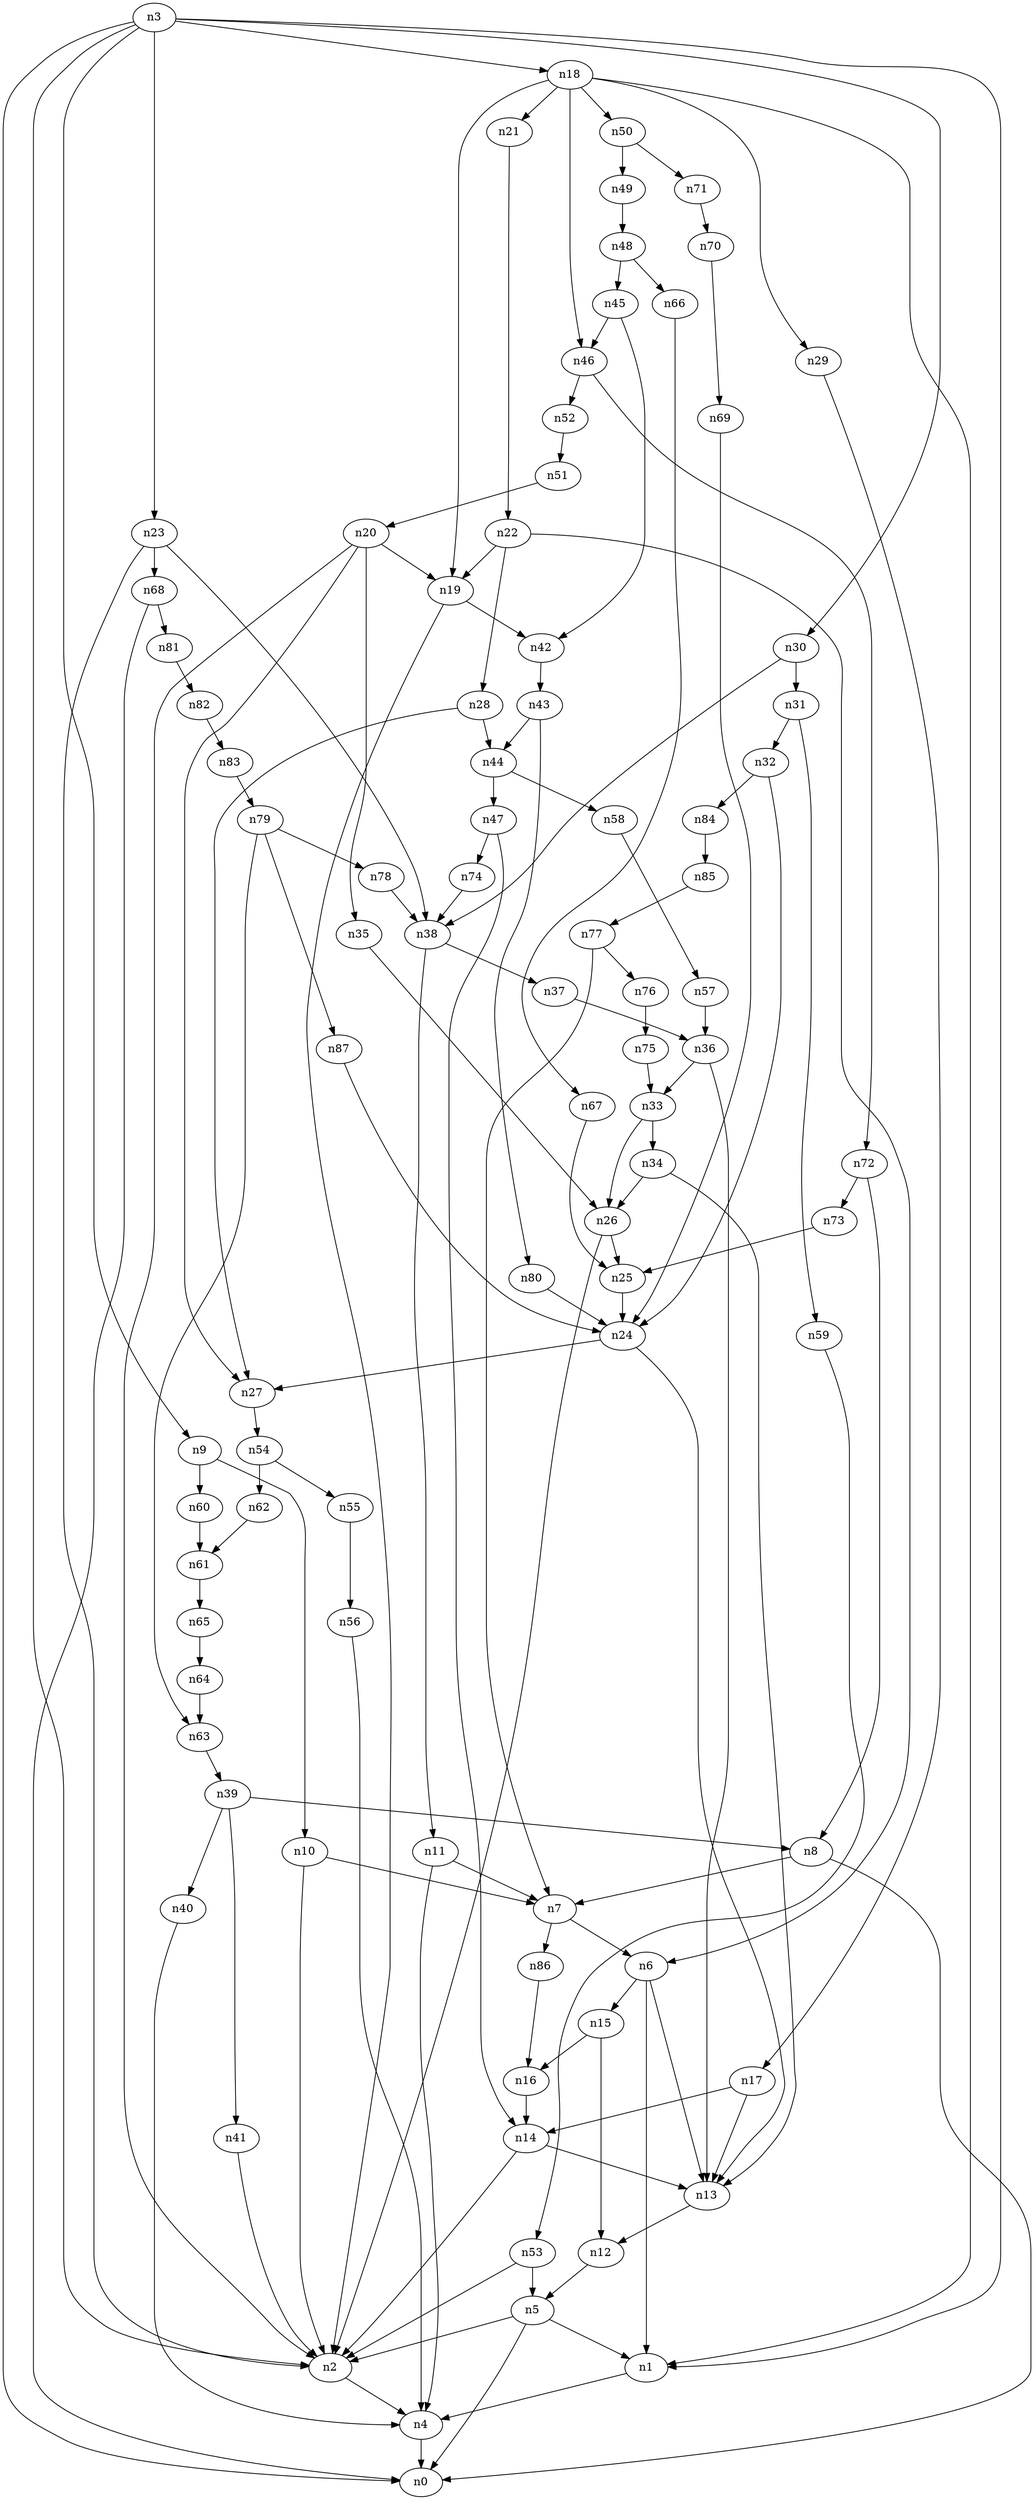 digraph G {
	n1 -> n4	 [_graphml_id=e4];
	n2 -> n4	 [_graphml_id=e7];
	n3 -> n0	 [_graphml_id=e0];
	n3 -> n1	 [_graphml_id=e3];
	n3 -> n2	 [_graphml_id=e6];
	n3 -> n9	 [_graphml_id=e13];
	n3 -> n18	 [_graphml_id=e97];
	n3 -> n23	 [_graphml_id=e37];
	n3 -> n30	 [_graphml_id=e49];
	n4 -> n0	 [_graphml_id=e1];
	n5 -> n0	 [_graphml_id=e2];
	n5 -> n1	 [_graphml_id=e5];
	n5 -> n2	 [_graphml_id=e8];
	n6 -> n1	 [_graphml_id=e9];
	n6 -> n13	 [_graphml_id=e28];
	n6 -> n15	 [_graphml_id=e38];
	n7 -> n6	 [_graphml_id=e10];
	n7 -> n86	 [_graphml_id=e139];
	n8 -> n0	 [_graphml_id=e12];
	n8 -> n7	 [_graphml_id=e11];
	n9 -> n10	 [_graphml_id=e14];
	n9 -> n60	 [_graphml_id=e98];
	n10 -> n2	 [_graphml_id=e15];
	n10 -> n7	 [_graphml_id=e18];
	n11 -> n4	 [_graphml_id=e17];
	n11 -> n7	 [_graphml_id=e16];
	n12 -> n5	 [_graphml_id=e19];
	n13 -> n12	 [_graphml_id=e20];
	n14 -> n2	 [_graphml_id=e22];
	n14 -> n13	 [_graphml_id=e21];
	n15 -> n12	 [_graphml_id=e23];
	n15 -> n16	 [_graphml_id=e24];
	n16 -> n14	 [_graphml_id=e25];
	n17 -> n13	 [_graphml_id=e26];
	n17 -> n14	 [_graphml_id=e27];
	n18 -> n1	 [_graphml_id=e29];
	n18 -> n19	 [_graphml_id=e30];
	n18 -> n21	 [_graphml_id=e33];
	n18 -> n29	 [_graphml_id=e46];
	n18 -> n46	 [_graphml_id=e75];
	n18 -> n50	 [_graphml_id=e82];
	n19 -> n2	 [_graphml_id=e48];
	n19 -> n42	 [_graphml_id=e69];
	n20 -> n2	 [_graphml_id=e32];
	n20 -> n19	 [_graphml_id=e31];
	n20 -> n27	 [_graphml_id=e111];
	n20 -> n35	 [_graphml_id=e56];
	n21 -> n22	 [_graphml_id=e34];
	n22 -> n6	 [_graphml_id=e35];
	n22 -> n19	 [_graphml_id=e58];
	n22 -> n28	 [_graphml_id=e45];
	n23 -> n2	 [_graphml_id=e36];
	n23 -> n38	 [_graphml_id=e78];
	n23 -> n68	 [_graphml_id=e109];
	n24 -> n13	 [_graphml_id=e39];
	n24 -> n27	 [_graphml_id=e43];
	n25 -> n24	 [_graphml_id=e40];
	n26 -> n2	 [_graphml_id=e42];
	n26 -> n25	 [_graphml_id=e41];
	n27 -> n54	 [_graphml_id=e88];
	n28 -> n27	 [_graphml_id=e44];
	n28 -> n44	 [_graphml_id=e72];
	n29 -> n17	 [_graphml_id=e47];
	n30 -> n31	 [_graphml_id=e50];
	n30 -> n38	 [_graphml_id=e62];
	n31 -> n32	 [_graphml_id=e51];
	n31 -> n59	 [_graphml_id=e96];
	n32 -> n24	 [_graphml_id=e52];
	n32 -> n84	 [_graphml_id=e136];
	n33 -> n26	 [_graphml_id=e53];
	n33 -> n34	 [_graphml_id=e54];
	n34 -> n13	 [_graphml_id=e55];
	n34 -> n26	 [_graphml_id=e131];
	n35 -> n26	 [_graphml_id=e57];
	n36 -> n13	 [_graphml_id=e59];
	n36 -> n33	 [_graphml_id=e121];
	n37 -> n36	 [_graphml_id=e60];
	n38 -> n11	 [_graphml_id=e68];
	n38 -> n37	 [_graphml_id=e61];
	n39 -> n8	 [_graphml_id=e63];
	n39 -> n40	 [_graphml_id=e64];
	n39 -> n41	 [_graphml_id=e66];
	n40 -> n4	 [_graphml_id=e65];
	n41 -> n2	 [_graphml_id=e67];
	n42 -> n43	 [_graphml_id=e70];
	n43 -> n44	 [_graphml_id=e71];
	n43 -> n80	 [_graphml_id=e129];
	n44 -> n47	 [_graphml_id=e76];
	n44 -> n58	 [_graphml_id=e94];
	n45 -> n42	 [_graphml_id=e73];
	n45 -> n46	 [_graphml_id=e74];
	n46 -> n52	 [_graphml_id=e85];
	n46 -> n72	 [_graphml_id=e141];
	n47 -> n14	 [_graphml_id=e77];
	n47 -> n74	 [_graphml_id=e119];
	n48 -> n45	 [_graphml_id=e79];
	n48 -> n66	 [_graphml_id=e106];
	n49 -> n48	 [_graphml_id=e80];
	n50 -> n49	 [_graphml_id=e81];
	n50 -> n71	 [_graphml_id=e115];
	n51 -> n20	 [_graphml_id=e83];
	n52 -> n51	 [_graphml_id=e84];
	n53 -> n2	 [_graphml_id=e86];
	n53 -> n5	 [_graphml_id=e87];
	n54 -> n55	 [_graphml_id=e89];
	n54 -> n62	 [_graphml_id=e101];
	n55 -> n56	 [_graphml_id=e90];
	n56 -> n4	 [_graphml_id=e91];
	n57 -> n36	 [_graphml_id=e92];
	n58 -> n57	 [_graphml_id=e93];
	n59 -> n53	 [_graphml_id=e95];
	n60 -> n61	 [_graphml_id=e99];
	n61 -> n65	 [_graphml_id=e105];
	n62 -> n61	 [_graphml_id=e100];
	n63 -> n39	 [_graphml_id=e102];
	n64 -> n63	 [_graphml_id=e103];
	n65 -> n64	 [_graphml_id=e104];
	n66 -> n67	 [_graphml_id=e107];
	n67 -> n25	 [_graphml_id=e108];
	n68 -> n0	 [_graphml_id=e110];
	n68 -> n81	 [_graphml_id=e132];
	n69 -> n24	 [_graphml_id=e112];
	n70 -> n69	 [_graphml_id=e113];
	n71 -> n70	 [_graphml_id=e114];
	n72 -> n8	 [_graphml_id=e116];
	n72 -> n73	 [_graphml_id=e117];
	n73 -> n25	 [_graphml_id=e118];
	n74 -> n38	 [_graphml_id=e120];
	n75 -> n33	 [_graphml_id=e122];
	n76 -> n75	 [_graphml_id=e123];
	n77 -> n7	 [_graphml_id=e125];
	n77 -> n76	 [_graphml_id=e124];
	n78 -> n38	 [_graphml_id=e126];
	n79 -> n63	 [_graphml_id=e128];
	n79 -> n78	 [_graphml_id=e127];
	n79 -> n87	 [_graphml_id=e143];
	n80 -> n24	 [_graphml_id=e130];
	n81 -> n82	 [_graphml_id=e133];
	n82 -> n83	 [_graphml_id=e134];
	n83 -> n79	 [_graphml_id=e135];
	n84 -> n85	 [_graphml_id=e137];
	n85 -> n77	 [_graphml_id=e138];
	n86 -> n16	 [_graphml_id=e140];
	n87 -> n24	 [_graphml_id=e142];
}
